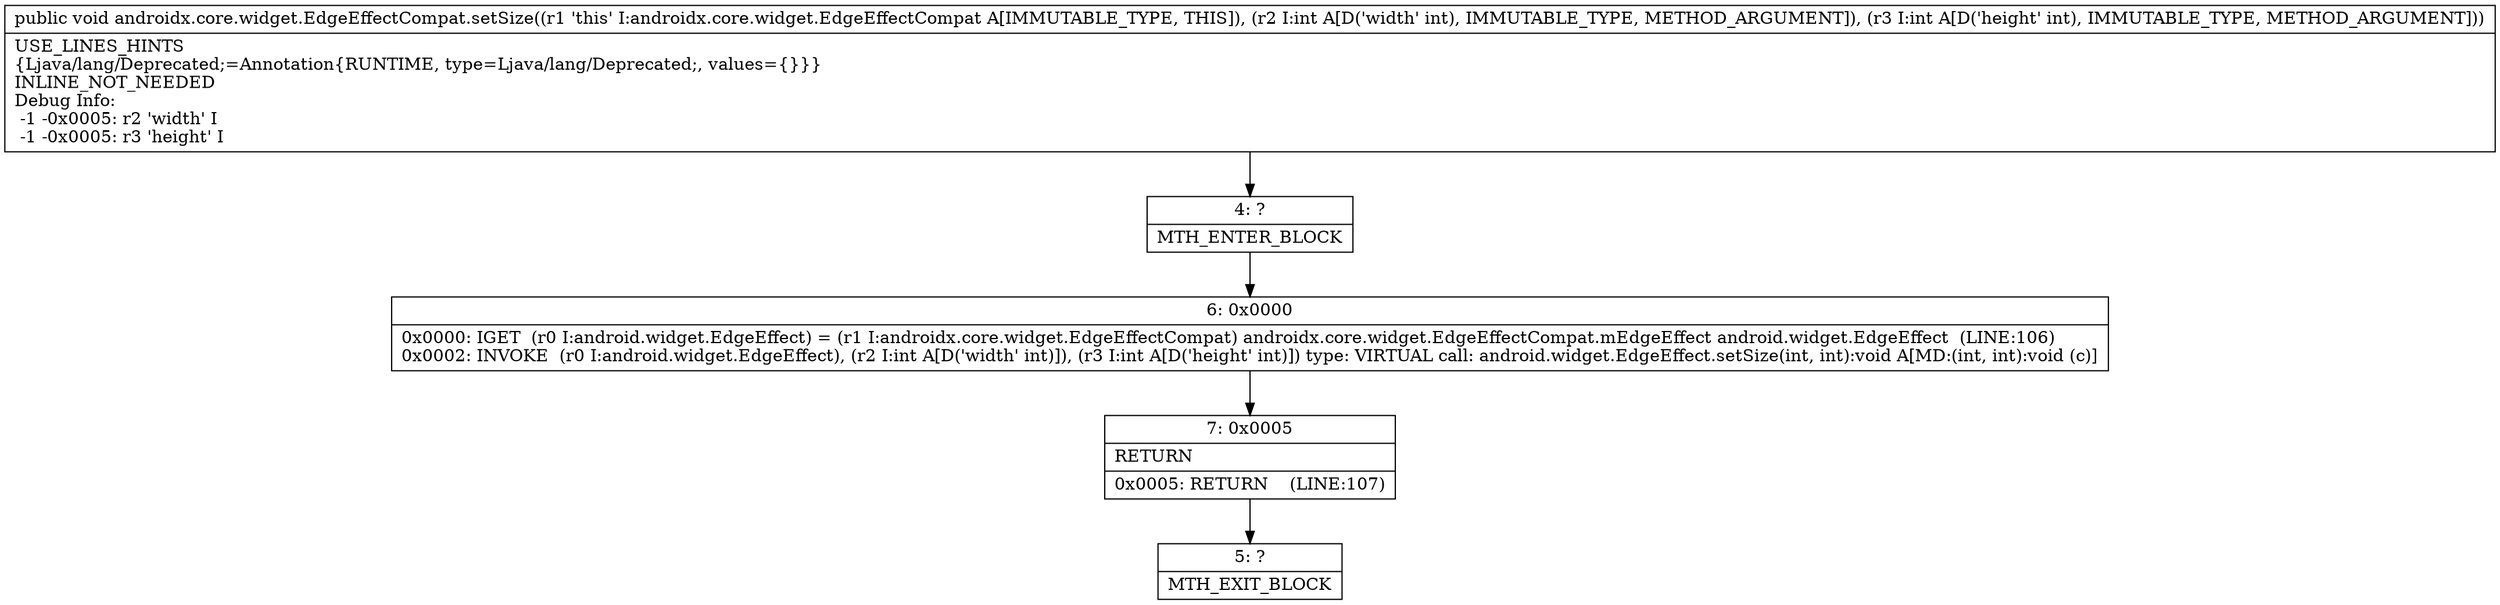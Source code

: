 digraph "CFG forandroidx.core.widget.EdgeEffectCompat.setSize(II)V" {
Node_4 [shape=record,label="{4\:\ ?|MTH_ENTER_BLOCK\l}"];
Node_6 [shape=record,label="{6\:\ 0x0000|0x0000: IGET  (r0 I:android.widget.EdgeEffect) = (r1 I:androidx.core.widget.EdgeEffectCompat) androidx.core.widget.EdgeEffectCompat.mEdgeEffect android.widget.EdgeEffect  (LINE:106)\l0x0002: INVOKE  (r0 I:android.widget.EdgeEffect), (r2 I:int A[D('width' int)]), (r3 I:int A[D('height' int)]) type: VIRTUAL call: android.widget.EdgeEffect.setSize(int, int):void A[MD:(int, int):void (c)]\l}"];
Node_7 [shape=record,label="{7\:\ 0x0005|RETURN\l|0x0005: RETURN    (LINE:107)\l}"];
Node_5 [shape=record,label="{5\:\ ?|MTH_EXIT_BLOCK\l}"];
MethodNode[shape=record,label="{public void androidx.core.widget.EdgeEffectCompat.setSize((r1 'this' I:androidx.core.widget.EdgeEffectCompat A[IMMUTABLE_TYPE, THIS]), (r2 I:int A[D('width' int), IMMUTABLE_TYPE, METHOD_ARGUMENT]), (r3 I:int A[D('height' int), IMMUTABLE_TYPE, METHOD_ARGUMENT]))  | USE_LINES_HINTS\l\{Ljava\/lang\/Deprecated;=Annotation\{RUNTIME, type=Ljava\/lang\/Deprecated;, values=\{\}\}\}\lINLINE_NOT_NEEDED\lDebug Info:\l  \-1 \-0x0005: r2 'width' I\l  \-1 \-0x0005: r3 'height' I\l}"];
MethodNode -> Node_4;Node_4 -> Node_6;
Node_6 -> Node_7;
Node_7 -> Node_5;
}

